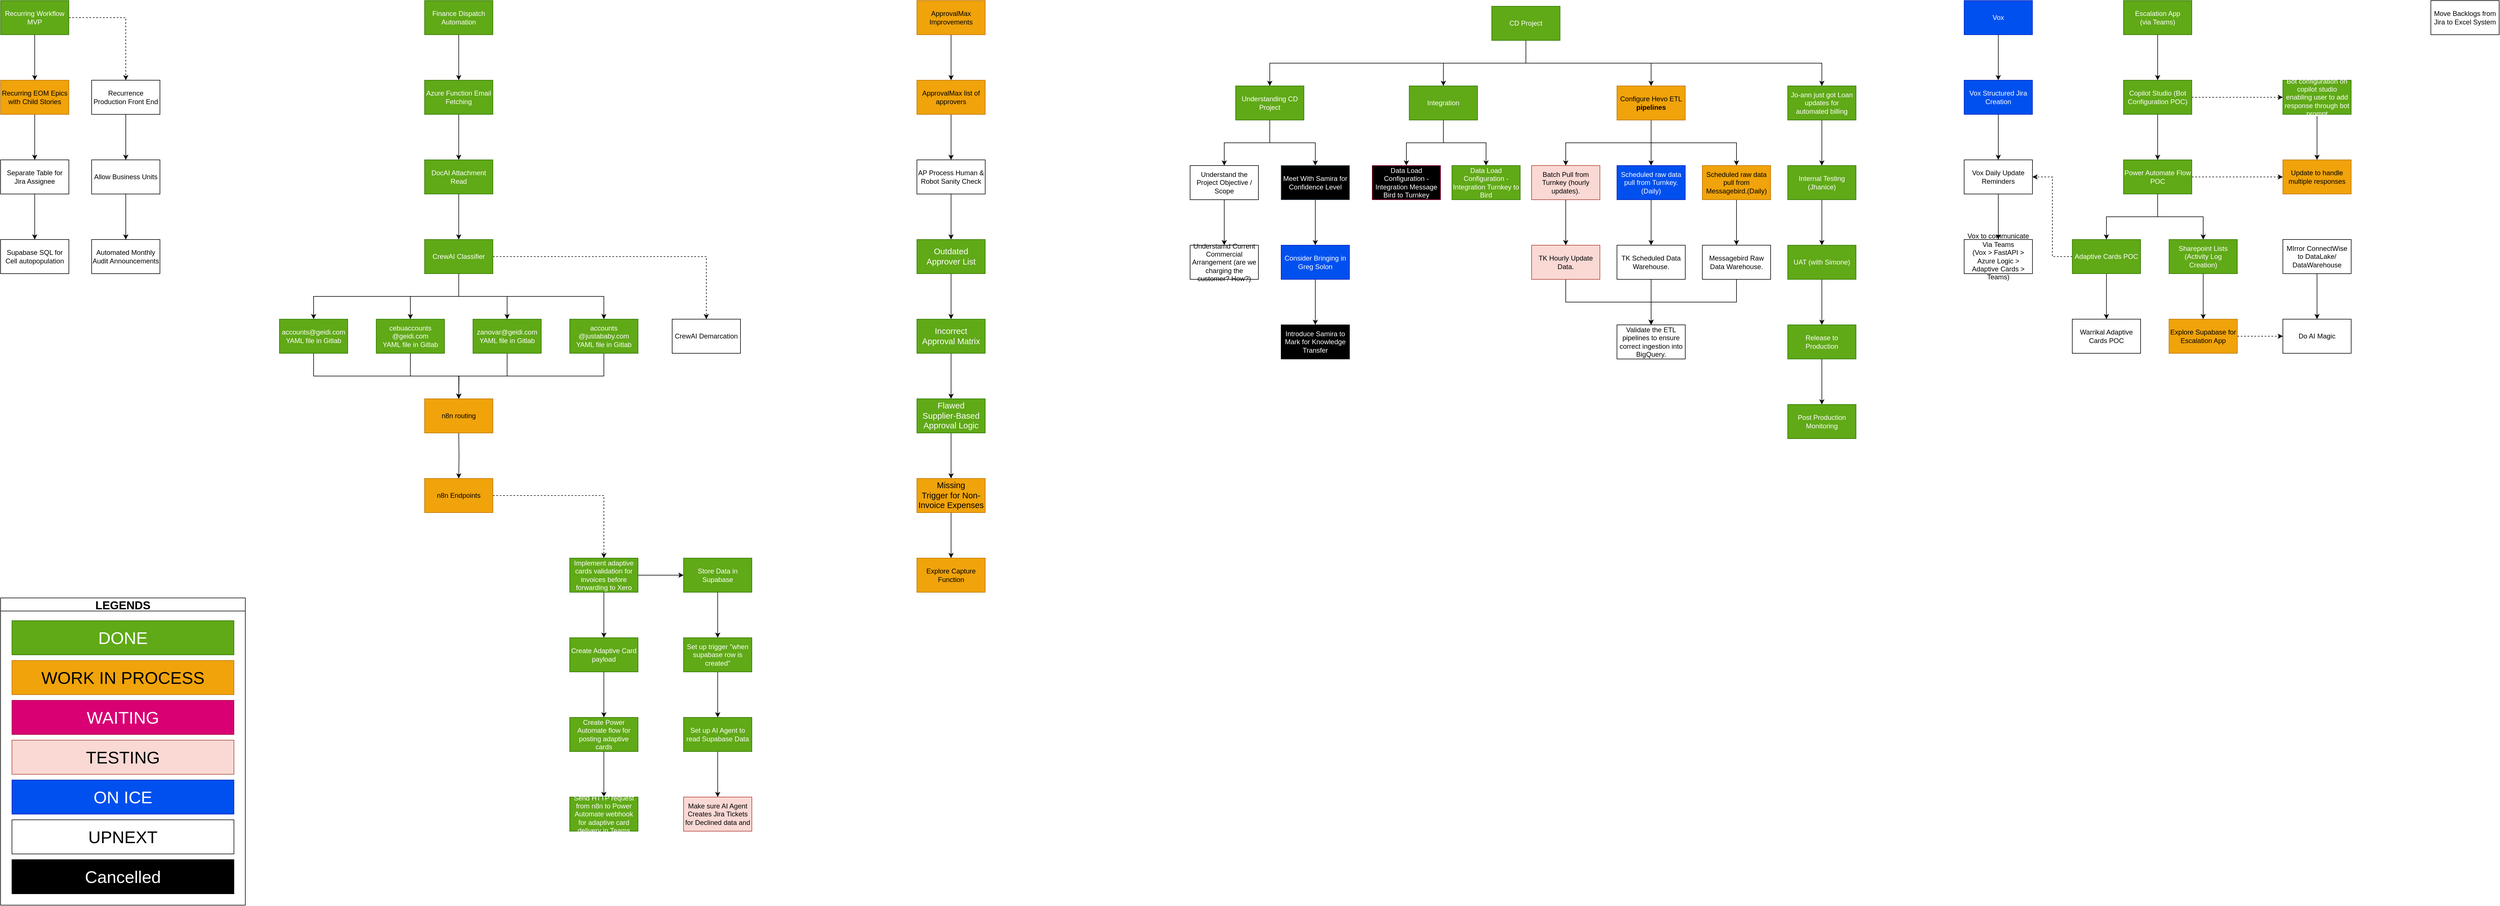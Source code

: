 <mxfile>
    <diagram name="Page-1" id="XuZoVNNHjQJzWPepiiGC">
        <mxGraphModel dx="1619" dy="1839" grid="1" gridSize="10" guides="1" tooltips="1" connect="1" arrows="1" fold="1" page="1" pageScale="1" pageWidth="850" pageHeight="1100" background="none" math="0" shadow="0">
            <root>
                <mxCell id="0"/>
                <mxCell id="1" parent="0"/>
                <mxCell id="2" value="" style="edgeStyle=orthogonalEdgeStyle;rounded=0;orthogonalLoop=1;jettySize=auto;html=1;" parent="1" source="3" target="11" edge="1">
                    <mxGeometry relative="1" as="geometry"/>
                </mxCell>
                <mxCell id="3" value="Recurrence Production Front End" style="whiteSpace=wrap;html=1;rounded=0;" parent="1" vertex="1">
                    <mxGeometry x="220" y="-890" width="120" height="60" as="geometry"/>
                </mxCell>
                <mxCell id="4" style="edgeStyle=orthogonalEdgeStyle;rounded=0;orthogonalLoop=1;jettySize=auto;html=1;exitX=0;exitY=0.5;exitDx=0;exitDy=0;entryX=1;entryY=0.5;entryDx=0;entryDy=0;dashed=1;" parent="1" source="6" target="29" edge="1">
                    <mxGeometry relative="1" as="geometry"/>
                </mxCell>
                <mxCell id="5" value="" style="edgeStyle=orthogonalEdgeStyle;rounded=0;orthogonalLoop=1;jettySize=auto;html=1;" parent="1" source="6" target="40" edge="1">
                    <mxGeometry relative="1" as="geometry"/>
                </mxCell>
                <mxCell id="6" value="Adaptive Cards POC" style="rounded=0;whiteSpace=wrap;html=1;fillColor=#60a917;fontColor=#ffffff;strokeColor=#2D7600;" parent="1" vertex="1">
                    <mxGeometry x="3700" y="-610" width="120" height="60" as="geometry"/>
                </mxCell>
                <mxCell id="7" value="" style="edgeStyle=orthogonalEdgeStyle;rounded=0;orthogonalLoop=1;jettySize=auto;html=1;" parent="1" source="8" target="19" edge="1">
                    <mxGeometry relative="1" as="geometry"/>
                </mxCell>
                <mxCell id="8" value="ApprovalMax Improvements" style="rounded=0;whiteSpace=wrap;html=1;fillColor=#f0a30a;fontColor=#000000;strokeColor=#BD7000;" parent="1" vertex="1">
                    <mxGeometry x="1670" y="-1030" width="120" height="60" as="geometry"/>
                </mxCell>
                <mxCell id="9" value="Automated Monthly Audit Announcements" style="rounded=0;whiteSpace=wrap;html=1;" parent="1" vertex="1">
                    <mxGeometry x="220" y="-610" width="120" height="60" as="geometry"/>
                </mxCell>
                <mxCell id="10" style="edgeStyle=orthogonalEdgeStyle;rounded=0;orthogonalLoop=1;jettySize=auto;html=1;exitX=0.5;exitY=1;exitDx=0;exitDy=0;entryX=0.5;entryY=0;entryDx=0;entryDy=0;" parent="1" source="11" target="9" edge="1">
                    <mxGeometry relative="1" as="geometry"/>
                </mxCell>
                <mxCell id="11" value="Allow Business Units" style="rounded=0;whiteSpace=wrap;html=1;" parent="1" vertex="1">
                    <mxGeometry x="220" y="-750" width="120" height="60" as="geometry"/>
                </mxCell>
                <mxCell id="12" value="accounts@geidi.com YAML file in Gitlab" style="rounded=0;whiteSpace=wrap;html=1;fillColor=#60a917;fontColor=#ffffff;strokeColor=#2D7600;" parent="1" vertex="1">
                    <mxGeometry x="550" y="-470" width="120" height="60" as="geometry"/>
                </mxCell>
                <mxCell id="13" style="edgeStyle=orthogonalEdgeStyle;rounded=0;orthogonalLoop=1;jettySize=auto;html=1;entryX=0.5;entryY=0;entryDx=0;entryDy=0;" parent="1" source="14" target="91" edge="1">
                    <mxGeometry relative="1" as="geometry"/>
                </mxCell>
                <mxCell id="14" value="zanovar@geidi.com YAML file in Gitlab" style="whiteSpace=wrap;html=1;rounded=0;fillColor=#60a917;fontColor=#ffffff;strokeColor=#2D7600;" parent="1" vertex="1">
                    <mxGeometry x="890" y="-470" width="120" height="60" as="geometry"/>
                </mxCell>
                <UserObject label="&lt;div&gt;&lt;font color=&quot;#ffffff&quot;&gt;cebuaccounts&lt;/font&gt;&lt;/div&gt;&lt;div&gt;&lt;font color=&quot;#ffffff&quot;&gt;@geidi.com&lt;/font&gt;&lt;/div&gt;&lt;div&gt;&lt;font color=&quot;#ffffff&quot;&gt;YAML file in Gitlab&lt;/font&gt;&lt;/div&gt;" id="15">
                    <mxCell style="whiteSpace=wrap;html=1;rounded=0;fillColor=#60a917;fontColor=#ffffff;strokeColor=#2D7600;" parent="1" vertex="1">
                        <mxGeometry x="720" y="-470" width="120" height="60" as="geometry"/>
                    </mxCell>
                </UserObject>
                <mxCell id="16" style="edgeStyle=orthogonalEdgeStyle;rounded=0;orthogonalLoop=1;jettySize=auto;html=1;exitX=0.5;exitY=1;exitDx=0;exitDy=0;entryX=0.5;entryY=0;entryDx=0;entryDy=0;" parent="1" source="17" target="91" edge="1">
                    <mxGeometry relative="1" as="geometry"/>
                </mxCell>
                <mxCell id="17" value="accounts&lt;div&gt;@justababy.com YAML file in Gitlab&lt;/div&gt;" style="whiteSpace=wrap;html=1;rounded=0;fillColor=#60a917;fontColor=#ffffff;strokeColor=#2D7600;" parent="1" vertex="1">
                    <mxGeometry x="1060" y="-470" width="120" height="60" as="geometry"/>
                </mxCell>
                <mxCell id="18" value="" style="edgeStyle=orthogonalEdgeStyle;rounded=0;orthogonalLoop=1;jettySize=auto;html=1;" parent="1" source="19" target="21" edge="1">
                    <mxGeometry relative="1" as="geometry"/>
                </mxCell>
                <mxCell id="19" value="ApprovalMax list of approvers" style="whiteSpace=wrap;html=1;rounded=0;fillColor=#f0a30a;fontColor=#000000;strokeColor=#BD7000;" parent="1" vertex="1">
                    <mxGeometry x="1670" y="-890" width="120" height="60" as="geometry"/>
                </mxCell>
                <mxCell id="20" value="" style="edgeStyle=orthogonalEdgeStyle;rounded=0;orthogonalLoop=1;jettySize=auto;html=1;" parent="1" source="21" target="64" edge="1">
                    <mxGeometry relative="1" as="geometry"/>
                </mxCell>
                <mxCell id="21" value="AP Process Human &amp;amp; Robot Sanity Check" style="whiteSpace=wrap;html=1;rounded=0;" parent="1" vertex="1">
                    <mxGeometry x="1670" y="-750" width="120" height="60" as="geometry"/>
                </mxCell>
                <mxCell id="22" value="" style="edgeStyle=orthogonalEdgeStyle;rounded=0;orthogonalLoop=1;jettySize=auto;html=1;" parent="1" source="23" target="129" edge="1">
                    <mxGeometry relative="1" as="geometry"/>
                </mxCell>
                <mxCell id="23" value="Escalation App&lt;br&gt;(via Teams)" style="rounded=0;whiteSpace=wrap;html=1;fillColor=#60a917;fontColor=#ffffff;strokeColor=#2D7600;" parent="1" vertex="1">
                    <mxGeometry x="3790" y="-1030" width="120" height="60" as="geometry"/>
                </mxCell>
                <mxCell id="24" value="" style="edgeStyle=orthogonalEdgeStyle;rounded=0;orthogonalLoop=1;jettySize=auto;html=1;" parent="1" source="25" target="27" edge="1">
                    <mxGeometry relative="1" as="geometry"/>
                </mxCell>
                <mxCell id="25" value="Vox" style="rounded=0;whiteSpace=wrap;html=1;fillColor=#0050ef;fontColor=#ffffff;strokeColor=#001DBC;" parent="1" vertex="1">
                    <mxGeometry x="3510" y="-1030" width="120" height="60" as="geometry"/>
                </mxCell>
                <mxCell id="26" value="" style="edgeStyle=orthogonalEdgeStyle;rounded=0;orthogonalLoop=1;jettySize=auto;html=1;" parent="1" source="27" target="29" edge="1">
                    <mxGeometry relative="1" as="geometry"/>
                </mxCell>
                <mxCell id="27" value="Vox Structured Jira Creation" style="whiteSpace=wrap;html=1;rounded=0;fillColor=#0050ef;fontColor=#ffffff;strokeColor=#001DBC;" parent="1" vertex="1">
                    <mxGeometry x="3510" y="-890" width="120" height="60" as="geometry"/>
                </mxCell>
                <mxCell id="28" value="" style="edgeStyle=orthogonalEdgeStyle;rounded=0;orthogonalLoop=1;jettySize=auto;html=1;" parent="1" source="29" target="39" edge="1">
                    <mxGeometry relative="1" as="geometry"/>
                </mxCell>
                <mxCell id="29" value="Vox Daily Update Reminders" style="whiteSpace=wrap;html=1;rounded=0;" parent="1" vertex="1">
                    <mxGeometry x="3510" y="-750" width="120" height="60" as="geometry"/>
                </mxCell>
                <mxCell id="30" style="edgeStyle=orthogonalEdgeStyle;rounded=0;orthogonalLoop=1;jettySize=auto;html=1;exitX=0.5;exitY=1;exitDx=0;exitDy=0;" parent="1" source="32" target="36" edge="1">
                    <mxGeometry relative="1" as="geometry"/>
                </mxCell>
                <mxCell id="31" style="edgeStyle=orthogonalEdgeStyle;rounded=0;orthogonalLoop=1;jettySize=auto;html=1;exitX=0.5;exitY=1;exitDx=0;exitDy=0;entryX=0.5;entryY=0;entryDx=0;entryDy=0;" parent="1" source="32" target="62" edge="1">
                    <mxGeometry relative="1" as="geometry"/>
                </mxCell>
                <mxCell id="32" value="Understanding CD Project" style="rounded=0;whiteSpace=wrap;html=1;fillColor=#60a917;fontColor=#ffffff;strokeColor=#2D7600;" parent="1" vertex="1">
                    <mxGeometry x="2230" y="-880" width="120" height="60" as="geometry"/>
                </mxCell>
                <mxCell id="33" value="Introduce Samira to Mark for Knowledge Transfer" style="whiteSpace=wrap;html=1;rounded=0;fillColor=#000000;gradientColor=none;strokeColor=default;fontColor=light-dark(#ffffff, #ededed);" parent="1" vertex="1">
                    <mxGeometry x="2310" y="-460" width="120" height="60" as="geometry"/>
                </mxCell>
                <mxCell id="34" value="Understamd Current Commercial Arrangement (are we charging the customer? How?)" style="whiteSpace=wrap;html=1;rounded=0;" parent="1" vertex="1">
                    <mxGeometry x="2150" y="-600" width="120" height="60" as="geometry"/>
                </mxCell>
                <mxCell id="35" value="" style="edgeStyle=orthogonalEdgeStyle;rounded=0;orthogonalLoop=1;jettySize=auto;html=1;" parent="1" source="36" target="38" edge="1">
                    <mxGeometry relative="1" as="geometry"/>
                </mxCell>
                <mxCell id="36" value="Meet With Samira for Confidence Level" style="whiteSpace=wrap;html=1;rounded=0;fillColor=light-dark(#000000, #7d8c9b);fontColor=#ffffff;strokeColor=#314354;" parent="1" vertex="1">
                    <mxGeometry x="2310" y="-740" width="120" height="60" as="geometry"/>
                </mxCell>
                <mxCell id="37" style="edgeStyle=orthogonalEdgeStyle;rounded=0;orthogonalLoop=1;jettySize=auto;html=1;exitX=0.5;exitY=1;exitDx=0;exitDy=0;entryX=0.5;entryY=0;entryDx=0;entryDy=0;" parent="1" source="38" target="33" edge="1">
                    <mxGeometry relative="1" as="geometry">
                        <mxPoint x="2370" y="-510" as="targetPoint"/>
                    </mxGeometry>
                </mxCell>
                <mxCell id="38" value="Consider Bringing in Greg Solon" style="whiteSpace=wrap;html=1;rounded=0;fillColor=#0050ef;strokeColor=#001DBC;fontColor=#ffffff;" parent="1" vertex="1">
                    <mxGeometry x="2310" y="-600" width="120" height="60" as="geometry"/>
                </mxCell>
                <mxCell id="39" value="Vox to communicate Via Teams&lt;br&gt;(Vox &amp;gt; FastAPI &amp;gt; Azure Logic &amp;gt; Adaptive Cards &amp;gt; Teams)" style="whiteSpace=wrap;html=1;rounded=0;" parent="1" vertex="1">
                    <mxGeometry x="3510" y="-610" width="120" height="60" as="geometry"/>
                </mxCell>
                <mxCell id="40" value="Warrikal Adaptive Cards POC" style="whiteSpace=wrap;html=1;rounded=0;" parent="1" vertex="1">
                    <mxGeometry x="3700" y="-470" width="120" height="60" as="geometry"/>
                </mxCell>
                <mxCell id="41" value="Move Backlogs from Jira to Excel System" style="rounded=0;whiteSpace=wrap;html=1;" parent="1" vertex="1">
                    <mxGeometry x="4330" y="-1030" width="120" height="60" as="geometry"/>
                </mxCell>
                <mxCell id="42" style="edgeStyle=orthogonalEdgeStyle;rounded=0;orthogonalLoop=1;jettySize=auto;html=1;exitX=1;exitY=0.5;exitDx=0;exitDy=0;entryX=0;entryY=0.5;entryDx=0;entryDy=0;dashed=1;" parent="1" source="43" target="46" edge="1">
                    <mxGeometry relative="1" as="geometry"/>
                </mxCell>
                <mxCell id="43" value="Explore Supabase for Escalation App" style="rounded=0;whiteSpace=wrap;html=1;fillColor=#f0a30a;fontColor=#000000;strokeColor=#BD7000;" parent="1" vertex="1">
                    <mxGeometry x="3870" y="-470" width="120" height="60" as="geometry"/>
                </mxCell>
                <mxCell id="44" value="" style="edgeStyle=orthogonalEdgeStyle;rounded=0;orthogonalLoop=1;jettySize=auto;html=1;" parent="1" source="45" target="46" edge="1">
                    <mxGeometry relative="1" as="geometry"/>
                </mxCell>
                <mxCell id="45" value="MIrror ConnectWise to DataLake/ DataWarehouse" style="rounded=0;whiteSpace=wrap;html=1;" parent="1" vertex="1">
                    <mxGeometry x="4070" y="-610" width="120" height="60" as="geometry"/>
                </mxCell>
                <mxCell id="46" value="Do AI Magic" style="whiteSpace=wrap;html=1;rounded=0;" parent="1" vertex="1">
                    <mxGeometry x="4070" y="-470" width="120" height="60" as="geometry"/>
                </mxCell>
                <mxCell id="47" value="" style="edgeStyle=orthogonalEdgeStyle;rounded=0;orthogonalLoop=1;jettySize=auto;html=1;" parent="1" source="48" target="50" edge="1">
                    <mxGeometry relative="1" as="geometry"/>
                </mxCell>
                <mxCell id="48" value="Jo-ann just got Loan updates for automated billing" style="rounded=0;whiteSpace=wrap;html=1;fillColor=#60a917;fontColor=#ffffff;strokeColor=#2D7600;" parent="1" vertex="1">
                    <mxGeometry x="3200" y="-880" width="120" height="60" as="geometry"/>
                </mxCell>
                <mxCell id="49" value="" style="edgeStyle=orthogonalEdgeStyle;rounded=0;orthogonalLoop=1;jettySize=auto;html=1;" parent="1" source="50" target="52" edge="1">
                    <mxGeometry relative="1" as="geometry"/>
                </mxCell>
                <mxCell id="50" value="&lt;span data-teams=&quot;true&quot;&gt;Internal Testing (Jhanice)&lt;/span&gt;" style="whiteSpace=wrap;html=1;rounded=0;fillColor=#60a917;fontColor=#ffffff;strokeColor=#2D7600;" parent="1" vertex="1">
                    <mxGeometry x="3200" y="-740" width="120" height="60" as="geometry"/>
                </mxCell>
                <mxCell id="51" value="" style="edgeStyle=orthogonalEdgeStyle;rounded=0;orthogonalLoop=1;jettySize=auto;html=1;" parent="1" source="52" target="54" edge="1">
                    <mxGeometry relative="1" as="geometry"/>
                </mxCell>
                <mxCell id="52" value="UAT (with Simone)" style="whiteSpace=wrap;html=1;rounded=0;fillColor=#60a917;fontColor=#ffffff;strokeColor=#2D7600;" parent="1" vertex="1">
                    <mxGeometry x="3200" y="-600" width="120" height="60" as="geometry"/>
                </mxCell>
                <mxCell id="53" value="" style="edgeStyle=orthogonalEdgeStyle;rounded=0;orthogonalLoop=1;jettySize=auto;html=1;" parent="1" source="54" target="55" edge="1">
                    <mxGeometry relative="1" as="geometry"/>
                </mxCell>
                <mxCell id="54" value="Release to Production" style="whiteSpace=wrap;html=1;rounded=0;fillColor=#60a917;fontColor=#ffffff;strokeColor=#2D7600;" parent="1" vertex="1">
                    <mxGeometry x="3200" y="-460" width="120" height="60" as="geometry"/>
                </mxCell>
                <mxCell id="55" value="Post Production Monitoring" style="whiteSpace=wrap;html=1;rounded=0;fillColor=#60a917;fontColor=#ffffff;strokeColor=#2D7600;" parent="1" vertex="1">
                    <mxGeometry x="3200" y="-320" width="120" height="60" as="geometry"/>
                </mxCell>
                <mxCell id="56" style="edgeStyle=orthogonalEdgeStyle;rounded=0;orthogonalLoop=1;jettySize=auto;html=1;exitX=0.5;exitY=1;exitDx=0;exitDy=0;entryX=0.5;entryY=0;entryDx=0;entryDy=0;" parent="1" source="60" target="32" edge="1">
                    <mxGeometry relative="1" as="geometry"/>
                </mxCell>
                <mxCell id="57" style="edgeStyle=orthogonalEdgeStyle;rounded=0;orthogonalLoop=1;jettySize=auto;html=1;exitX=0.5;exitY=1;exitDx=0;exitDy=0;" parent="1" source="60" target="48" edge="1">
                    <mxGeometry relative="1" as="geometry"/>
                </mxCell>
                <mxCell id="58" style="edgeStyle=orthogonalEdgeStyle;rounded=0;orthogonalLoop=1;jettySize=auto;html=1;exitX=0.5;exitY=1;exitDx=0;exitDy=0;entryX=0.5;entryY=0;entryDx=0;entryDy=0;" parent="1" source="60" target="99" edge="1">
                    <mxGeometry relative="1" as="geometry"/>
                </mxCell>
                <mxCell id="59" style="edgeStyle=orthogonalEdgeStyle;rounded=0;orthogonalLoop=1;jettySize=auto;html=1;exitX=0.5;exitY=1;exitDx=0;exitDy=0;entryX=0.5;entryY=0;entryDx=0;entryDy=0;" parent="1" source="60" target="113" edge="1">
                    <mxGeometry relative="1" as="geometry"/>
                </mxCell>
                <mxCell id="60" value="CD Project" style="rounded=0;whiteSpace=wrap;html=1;fillColor=#60a917;fontColor=#ffffff;strokeColor=#2D7600;" parent="1" vertex="1">
                    <mxGeometry x="2680" y="-1020" width="120" height="60" as="geometry"/>
                </mxCell>
                <mxCell id="61" style="edgeStyle=orthogonalEdgeStyle;rounded=0;orthogonalLoop=1;jettySize=auto;html=1;exitX=0.5;exitY=1;exitDx=0;exitDy=0;entryX=0.5;entryY=0;entryDx=0;entryDy=0;" parent="1" source="62" target="34" edge="1">
                    <mxGeometry relative="1" as="geometry"/>
                </mxCell>
                <mxCell id="62" value="Understand the Project Objective / Scope" style="rounded=0;whiteSpace=wrap;html=1;" parent="1" vertex="1">
                    <mxGeometry x="2150" y="-740" width="120" height="60" as="geometry"/>
                </mxCell>
                <mxCell id="63" value="" style="edgeStyle=orthogonalEdgeStyle;rounded=0;orthogonalLoop=1;jettySize=auto;html=1;" parent="1" source="64" target="74" edge="1">
                    <mxGeometry relative="1" as="geometry"/>
                </mxCell>
                <mxCell id="64" value="&lt;span style=&quot;font-size: 11pt; font-family: Calibri, sans-serif;&quot; lang=&quot;EN-AU&quot;&gt;Outdated&lt;br/&gt;Approver List&lt;/span&gt;" style="whiteSpace=wrap;html=1;rounded=0;fillColor=#60a917;fontColor=#ffffff;strokeColor=#2D7600;" parent="1" vertex="1">
                    <mxGeometry x="1670" y="-610" width="120" height="60" as="geometry"/>
                </mxCell>
                <mxCell id="65" value="" style="edgeStyle=orthogonalEdgeStyle;rounded=0;orthogonalLoop=1;jettySize=auto;html=1;" parent="1" source="67" target="69" edge="1">
                    <mxGeometry relative="1" as="geometry"/>
                </mxCell>
                <mxCell id="66" style="edgeStyle=orthogonalEdgeStyle;rounded=0;orthogonalLoop=1;jettySize=auto;html=1;exitX=1;exitY=0.5;exitDx=0;exitDy=0;entryX=0.5;entryY=0;entryDx=0;entryDy=0;dashed=1;" parent="1" source="67" target="3" edge="1">
                    <mxGeometry relative="1" as="geometry"/>
                </mxCell>
                <mxCell id="67" value="Recurring Workflow MVP" style="rounded=0;whiteSpace=wrap;html=1;fillColor=#60a917;fontColor=#ffffff;strokeColor=#2D7600;" parent="1" vertex="1">
                    <mxGeometry x="60" y="-1030" width="120" height="60" as="geometry"/>
                </mxCell>
                <mxCell id="68" value="" style="edgeStyle=orthogonalEdgeStyle;rounded=0;orthogonalLoop=1;jettySize=auto;html=1;" parent="1" source="69" target="71" edge="1">
                    <mxGeometry relative="1" as="geometry"/>
                </mxCell>
                <mxCell id="69" value="Recurring EOM Epics with Child Stories" style="whiteSpace=wrap;html=1;rounded=0;fillColor=#f0a30a;fontColor=#000000;strokeColor=#BD7000;" parent="1" vertex="1">
                    <mxGeometry x="60" y="-890" width="120" height="60" as="geometry"/>
                </mxCell>
                <mxCell id="70" value="" style="edgeStyle=orthogonalEdgeStyle;rounded=0;orthogonalLoop=1;jettySize=auto;html=1;" parent="1" source="71" target="72" edge="1">
                    <mxGeometry relative="1" as="geometry"/>
                </mxCell>
                <mxCell id="71" value="Separate Table for Jira Assignee" style="whiteSpace=wrap;html=1;rounded=0;" parent="1" vertex="1">
                    <mxGeometry x="60" y="-750" width="120" height="60" as="geometry"/>
                </mxCell>
                <mxCell id="72" value="&lt;span style=&quot;float: none; display: inline !important;&quot;&gt;&lt;font style=&quot;color: rgb(0, 0, 0);&quot;&gt;Supabase SQL for Cell autopopulation&lt;/font&gt;&lt;/span&gt;" style="whiteSpace=wrap;html=1;rounded=0;" parent="1" vertex="1">
                    <mxGeometry x="60" y="-610" width="120" height="60" as="geometry"/>
                </mxCell>
                <mxCell id="73" value="" style="edgeStyle=orthogonalEdgeStyle;rounded=0;orthogonalLoop=1;jettySize=auto;html=1;" parent="1" source="74" target="76" edge="1">
                    <mxGeometry relative="1" as="geometry"/>
                </mxCell>
                <mxCell id="74" value="&lt;span style=&quot;font-family: Calibri, sans-serif; font-size: 14.667px;&quot;&gt;Incorrect&lt;/span&gt;&lt;br style=&quot;font-family: Calibri, sans-serif; font-size: 14.667px;&quot;&gt;&lt;span style=&quot;font-family: Calibri, sans-serif; font-size: 14.667px;&quot;&gt;Approval Matrix&lt;/span&gt;" style="whiteSpace=wrap;html=1;rounded=0;fillColor=#60a917;fontColor=#ffffff;strokeColor=#2D7600;" parent="1" vertex="1">
                    <mxGeometry x="1670" y="-470" width="120" height="60" as="geometry"/>
                </mxCell>
                <mxCell id="75" value="" style="edgeStyle=orthogonalEdgeStyle;rounded=0;orthogonalLoop=1;jettySize=auto;html=1;" parent="1" source="76" target="77" edge="1">
                    <mxGeometry relative="1" as="geometry"/>
                </mxCell>
                <mxCell id="76" value="&lt;span style=&quot;font-family: Calibri, sans-serif; font-size: 14.667px;&quot;&gt;Flawed&lt;/span&gt;&lt;br style=&quot;font-family: Calibri, sans-serif; font-size: 14.667px;&quot;&gt;&lt;span style=&quot;font-family: Calibri, sans-serif; font-size: 14.667px;&quot;&gt;Supplier-Based Approval Logic&lt;/span&gt;" style="whiteSpace=wrap;html=1;rounded=0;fillColor=#60a917;fontColor=#ffffff;strokeColor=#2D7600;" parent="1" vertex="1">
                    <mxGeometry x="1670" y="-330" width="120" height="60" as="geometry"/>
                </mxCell>
                <mxCell id="309" value="" style="edgeStyle=none;html=1;" parent="1" source="77" target="308" edge="1">
                    <mxGeometry relative="1" as="geometry"/>
                </mxCell>
                <mxCell id="77" value="&lt;span style=&quot;font-family: Calibri, sans-serif; font-size: 14.667px;&quot;&gt;Missing&lt;/span&gt;&lt;br style=&quot;font-family: Calibri, sans-serif; font-size: 14.667px;&quot;&gt;&lt;span style=&quot;font-family: Calibri, sans-serif; font-size: 14.667px;&quot;&gt;Trigger for Non-Invoice Expenses&lt;/span&gt;" style="whiteSpace=wrap;html=1;rounded=0;fillColor=#f0a30a;fontColor=#000000;strokeColor=#BD7000;" parent="1" vertex="1">
                    <mxGeometry x="1670" y="-190" width="120" height="60" as="geometry"/>
                </mxCell>
                <mxCell id="78" value="" style="edgeStyle=orthogonalEdgeStyle;rounded=0;orthogonalLoop=1;jettySize=auto;html=1;" parent="1" source="79" target="81" edge="1">
                    <mxGeometry relative="1" as="geometry"/>
                </mxCell>
                <mxCell id="79" value="Finance Dispatch Automation" style="rounded=0;whiteSpace=wrap;html=1;fillColor=#60a917;fontColor=#ffffff;strokeColor=#2D7600;" parent="1" vertex="1">
                    <mxGeometry x="805" y="-1030" width="120" height="60" as="geometry"/>
                </mxCell>
                <mxCell id="80" value="" style="edgeStyle=orthogonalEdgeStyle;rounded=0;orthogonalLoop=1;jettySize=auto;html=1;" parent="1" source="81" target="83" edge="1">
                    <mxGeometry relative="1" as="geometry"/>
                </mxCell>
                <mxCell id="81" value="Azure Function Email Fetching" style="rounded=0;whiteSpace=wrap;html=1;fillColor=#60a917;fontColor=#ffffff;strokeColor=#2D7600;" parent="1" vertex="1">
                    <mxGeometry x="805" y="-890" width="120" height="60" as="geometry"/>
                </mxCell>
                <mxCell id="82" value="" style="edgeStyle=orthogonalEdgeStyle;rounded=0;orthogonalLoop=1;jettySize=auto;html=1;" parent="1" source="83" target="89" edge="1">
                    <mxGeometry relative="1" as="geometry"/>
                </mxCell>
                <mxCell id="83" value="DocAI Attachment Read" style="whiteSpace=wrap;html=1;rounded=0;fillColor=#60a917;fontColor=#ffffff;strokeColor=#2D7600;" parent="1" vertex="1">
                    <mxGeometry x="805" y="-750" width="120" height="60" as="geometry"/>
                </mxCell>
                <mxCell id="84" style="edgeStyle=orthogonalEdgeStyle;rounded=0;orthogonalLoop=1;jettySize=auto;html=1;exitX=0.5;exitY=1;exitDx=0;exitDy=0;entryX=0.5;entryY=0;entryDx=0;entryDy=0;" parent="1" source="89" target="12" edge="1">
                    <mxGeometry relative="1" as="geometry"/>
                </mxCell>
                <mxCell id="85" style="edgeStyle=orthogonalEdgeStyle;rounded=0;orthogonalLoop=1;jettySize=auto;html=1;exitX=0.5;exitY=1;exitDx=0;exitDy=0;" parent="1" source="89" target="15" edge="1">
                    <mxGeometry relative="1" as="geometry"/>
                </mxCell>
                <mxCell id="86" style="edgeStyle=orthogonalEdgeStyle;rounded=0;orthogonalLoop=1;jettySize=auto;html=1;exitX=0.5;exitY=1;exitDx=0;exitDy=0;" parent="1" source="89" target="14" edge="1">
                    <mxGeometry relative="1" as="geometry"/>
                </mxCell>
                <mxCell id="87" style="edgeStyle=orthogonalEdgeStyle;rounded=0;orthogonalLoop=1;jettySize=auto;html=1;exitX=0.5;exitY=1;exitDx=0;exitDy=0;" parent="1" source="89" target="17" edge="1">
                    <mxGeometry relative="1" as="geometry"/>
                </mxCell>
                <mxCell id="88" value="" style="edgeStyle=orthogonalEdgeStyle;rounded=0;orthogonalLoop=1;jettySize=auto;html=1;dashed=1;" parent="1" source="89" target="96" edge="1">
                    <mxGeometry relative="1" as="geometry"/>
                </mxCell>
                <mxCell id="89" value="CrewAI Classifier" style="whiteSpace=wrap;html=1;rounded=0;fillColor=#60a917;fontColor=#ffffff;strokeColor=#2D7600;" parent="1" vertex="1">
                    <mxGeometry x="805" y="-610" width="120" height="60" as="geometry"/>
                </mxCell>
                <mxCell id="90" value="" style="edgeStyle=orthogonalEdgeStyle;rounded=0;orthogonalLoop=1;jettySize=auto;html=1;" parent="1" target="95" edge="1">
                    <mxGeometry relative="1" as="geometry">
                        <mxPoint x="865" y="-270" as="sourcePoint"/>
                    </mxGeometry>
                </mxCell>
                <mxCell id="91" value="n8n routing" style="whiteSpace=wrap;html=1;rounded=0;fillColor=#f0a30a;fontColor=#000000;strokeColor=#BD7000;" parent="1" vertex="1">
                    <mxGeometry x="805" y="-330" width="120" height="60" as="geometry"/>
                </mxCell>
                <mxCell id="92" style="edgeStyle=orthogonalEdgeStyle;rounded=0;orthogonalLoop=1;jettySize=auto;html=1;exitX=0.5;exitY=1;exitDx=0;exitDy=0;" parent="1" source="12" edge="1">
                    <mxGeometry relative="1" as="geometry">
                        <mxPoint x="865" y="-330" as="targetPoint"/>
                    </mxGeometry>
                </mxCell>
                <mxCell id="93" style="edgeStyle=orthogonalEdgeStyle;rounded=0;orthogonalLoop=1;jettySize=auto;html=1;exitX=0.5;exitY=1;exitDx=0;exitDy=0;entryX=0.5;entryY=0;entryDx=0;entryDy=0;" parent="1" source="15" target="91" edge="1">
                    <mxGeometry relative="1" as="geometry"/>
                </mxCell>
                <mxCell id="94" style="edgeStyle=orthogonalEdgeStyle;rounded=0;orthogonalLoop=1;jettySize=auto;html=1;exitX=1;exitY=0.5;exitDx=0;exitDy=0;dashed=1;entryX=0.5;entryY=0;entryDx=0;entryDy=0;" parent="1" source="95" target="107" edge="1">
                    <mxGeometry relative="1" as="geometry">
                        <mxPoint x="1200" y="-90" as="targetPoint"/>
                    </mxGeometry>
                </mxCell>
                <mxCell id="95" value="n8n Endpoints" style="whiteSpace=wrap;html=1;rounded=0;fillColor=#f0a30a;fontColor=#000000;strokeColor=#BD7000;" parent="1" vertex="1">
                    <mxGeometry x="805" y="-190" width="120" height="60" as="geometry"/>
                </mxCell>
                <mxCell id="96" value="CrewAI Demarcation" style="whiteSpace=wrap;html=1;rounded=0;" parent="1" vertex="1">
                    <mxGeometry x="1240" y="-470" width="120" height="60" as="geometry"/>
                </mxCell>
                <mxCell id="97" value="" style="edgeStyle=orthogonalEdgeStyle;rounded=0;orthogonalLoop=1;jettySize=auto;html=1;" parent="1" source="99" target="108" edge="1">
                    <mxGeometry relative="1" as="geometry"/>
                </mxCell>
                <mxCell id="98" style="edgeStyle=orthogonalEdgeStyle;rounded=0;orthogonalLoop=1;jettySize=auto;html=1;exitX=0.5;exitY=1;exitDx=0;exitDy=0;entryX=0.5;entryY=0;entryDx=0;entryDy=0;" parent="1" source="99" target="109" edge="1">
                    <mxGeometry relative="1" as="geometry"/>
                </mxCell>
                <mxCell id="99" value="Integration" style="rounded=0;whiteSpace=wrap;html=1;fillColor=#60a917;fontColor=#ffffff;strokeColor=#2D7600;" parent="1" vertex="1">
                    <mxGeometry x="2535" y="-880" width="120" height="60" as="geometry"/>
                </mxCell>
                <mxCell id="100" value="" style="edgeStyle=orthogonalEdgeStyle;rounded=0;orthogonalLoop=1;jettySize=auto;html=1;" parent="1" source="101" target="103" edge="1">
                    <mxGeometry relative="1" as="geometry"/>
                </mxCell>
                <mxCell id="101" value="Create Adaptive Card payload" style="rounded=0;whiteSpace=wrap;html=1;fillColor=#60a917;fontColor=#ffffff;strokeColor=#2D7600;" parent="1" vertex="1">
                    <mxGeometry x="1060" y="90" width="120" height="60" as="geometry"/>
                </mxCell>
                <mxCell id="102" value="" style="edgeStyle=orthogonalEdgeStyle;rounded=0;orthogonalLoop=1;jettySize=auto;html=1;" parent="1" source="103" target="104" edge="1">
                    <mxGeometry relative="1" as="geometry"/>
                </mxCell>
                <mxCell id="103" value="Create Power Automate flow for posting adaptive cards" style="whiteSpace=wrap;html=1;rounded=0;fillColor=#60a917;fontColor=#ffffff;strokeColor=#2D7600;" parent="1" vertex="1">
                    <mxGeometry x="1060" y="230" width="120" height="60" as="geometry"/>
                </mxCell>
                <mxCell id="104" value="Send HTTP request from n8n to Power Automate webhook for adaptive card delivery in Teams" style="whiteSpace=wrap;html=1;rounded=0;fillColor=#60a917;fontColor=#ffffff;strokeColor=#2D7600;" parent="1" vertex="1">
                    <mxGeometry x="1060" y="370" width="120" height="60" as="geometry"/>
                </mxCell>
                <mxCell id="105" value="" style="edgeStyle=orthogonalEdgeStyle;rounded=0;orthogonalLoop=1;jettySize=auto;html=1;" parent="1" source="107" target="101" edge="1">
                    <mxGeometry relative="1" as="geometry"/>
                </mxCell>
                <mxCell id="106" value="" style="edgeStyle=orthogonalEdgeStyle;rounded=0;orthogonalLoop=1;jettySize=auto;html=1;" parent="1" source="107" target="146" edge="1">
                    <mxGeometry relative="1" as="geometry"/>
                </mxCell>
                <mxCell id="107" value="Implement adaptive cards validation for invoices before forwarding to Xero" style="whiteSpace=wrap;html=1;rounded=0;fillColor=#60a917;fontColor=#ffffff;strokeColor=#2D7600;" parent="1" vertex="1">
                    <mxGeometry x="1060" y="-50" width="120" height="60" as="geometry"/>
                </mxCell>
                <mxCell id="108" value="&lt;div&gt;&lt;font style=&quot;color: rgb(255, 255, 255);&quot;&gt;Data Load Configuration - Integration Message Bird to Turnkey&lt;/font&gt;&lt;/div&gt;" style="whiteSpace=wrap;html=1;rounded=0;fillColor=#000000;strokeColor=#A50040;fontColor=#ffffff;" parent="1" vertex="1">
                    <mxGeometry x="2470" y="-740" width="120" height="60" as="geometry"/>
                </mxCell>
                <mxCell id="109" value="&lt;span data-teams=&quot;true&quot;&gt;Data Load Configuration - Integration Turnkey to Bird&lt;/span&gt;" style="rounded=0;whiteSpace=wrap;html=1;fillColor=#60a917;fontColor=#ffffff;strokeColor=#2D7600;" parent="1" vertex="1">
                    <mxGeometry x="2610" y="-740" width="120" height="60" as="geometry"/>
                </mxCell>
                <mxCell id="110" style="edgeStyle=orthogonalEdgeStyle;rounded=0;orthogonalLoop=1;jettySize=auto;html=1;exitX=0.5;exitY=1;exitDx=0;exitDy=0;entryX=0.5;entryY=0;entryDx=0;entryDy=0;" parent="1" source="113" target="115" edge="1">
                    <mxGeometry relative="1" as="geometry"/>
                </mxCell>
                <mxCell id="111" style="edgeStyle=orthogonalEdgeStyle;rounded=0;orthogonalLoop=1;jettySize=auto;html=1;exitX=0.5;exitY=1;exitDx=0;exitDy=0;entryX=0.5;entryY=0;entryDx=0;entryDy=0;" parent="1" source="113" target="117" edge="1">
                    <mxGeometry relative="1" as="geometry"/>
                </mxCell>
                <mxCell id="112" style="edgeStyle=orthogonalEdgeStyle;rounded=0;orthogonalLoop=1;jettySize=auto;html=1;exitX=0.5;exitY=1;exitDx=0;exitDy=0;entryX=0.5;entryY=0;entryDx=0;entryDy=0;" parent="1" source="113" target="119" edge="1">
                    <mxGeometry relative="1" as="geometry"/>
                </mxCell>
                <mxCell id="113" value="&lt;span data-teams=&quot;true&quot;&gt;&lt;span style=&quot;font-size: inherit;&quot;&gt;Configure Hevo ETL&lt;/span&gt;&lt;strong&gt; pipelines&lt;/strong&gt;&lt;/span&gt;" style="rounded=0;whiteSpace=wrap;html=1;fillColor=#f0a30a;fontColor=#000000;strokeColor=#BD7000;" parent="1" vertex="1">
                    <mxGeometry x="2900" y="-880" width="120" height="60" as="geometry"/>
                </mxCell>
                <mxCell id="114" value="" style="edgeStyle=orthogonalEdgeStyle;rounded=0;orthogonalLoop=1;jettySize=auto;html=1;" parent="1" source="115" target="121" edge="1">
                    <mxGeometry relative="1" as="geometry"/>
                </mxCell>
                <mxCell id="115" value="&lt;span data-teams=&quot;true&quot;&gt;&lt;table&gt;&lt;tbody&gt;&lt;tr&gt;&lt;td&gt;Batch Pull from Turnkey (hourly updates).&lt;/td&gt;&lt;/tr&gt;&lt;/tbody&gt;&lt;/table&gt;&lt;/span&gt;" style="rounded=0;whiteSpace=wrap;html=1;fillColor=#fad9d5;strokeColor=#ae4132;" parent="1" vertex="1">
                    <mxGeometry x="2750" y="-740" width="120" height="60" as="geometry"/>
                </mxCell>
                <mxCell id="116" value="" style="edgeStyle=orthogonalEdgeStyle;rounded=0;orthogonalLoop=1;jettySize=auto;html=1;" parent="1" source="117" target="123" edge="1">
                    <mxGeometry relative="1" as="geometry"/>
                </mxCell>
                <mxCell id="117" value="&lt;span data-teams=&quot;true&quot;&gt;Scheduled raw data pull from Turnkey.(Daily)&lt;/span&gt;" style="rounded=0;whiteSpace=wrap;html=1;fillColor=#0050ef;fontColor=#ffffff;strokeColor=#001DBC;" parent="1" vertex="1">
                    <mxGeometry x="2900" y="-740" width="120" height="60" as="geometry"/>
                </mxCell>
                <mxCell id="118" value="" style="edgeStyle=orthogonalEdgeStyle;rounded=0;orthogonalLoop=1;jettySize=auto;html=1;" parent="1" source="119" target="125" edge="1">
                    <mxGeometry relative="1" as="geometry"/>
                </mxCell>
                <mxCell id="119" value="&lt;span data-teams=&quot;true&quot;&gt;&lt;table&gt;&lt;tbody&gt;&lt;tr&gt;&lt;td&gt;Scheduled raw data pull from Messagebird.(Daily)&lt;/td&gt;&lt;/tr&gt;&lt;/tbody&gt;&lt;/table&gt;&lt;/span&gt;" style="rounded=0;whiteSpace=wrap;html=1;fillColor=#f0a30a;fontColor=#000000;strokeColor=#BD7000;" parent="1" vertex="1">
                    <mxGeometry x="3050" y="-740" width="120" height="60" as="geometry"/>
                </mxCell>
                <mxCell id="120" style="edgeStyle=orthogonalEdgeStyle;rounded=0;orthogonalLoop=1;jettySize=auto;html=1;exitX=0.5;exitY=1;exitDx=0;exitDy=0;entryX=0.5;entryY=0;entryDx=0;entryDy=0;" parent="1" source="121" target="126" edge="1">
                    <mxGeometry relative="1" as="geometry"/>
                </mxCell>
                <mxCell id="121" value="&lt;span data-teams=&quot;true&quot;&gt;&lt;table&gt;&lt;tbody&gt;&lt;tr&gt;&lt;td&gt;TK Hourly Update Data.&lt;/td&gt;&lt;/tr&gt;&lt;/tbody&gt;&lt;/table&gt;&lt;/span&gt;" style="whiteSpace=wrap;html=1;rounded=0;fillColor=#fad9d5;strokeColor=#ae4132;" parent="1" vertex="1">
                    <mxGeometry x="2750" y="-600" width="120" height="60" as="geometry"/>
                </mxCell>
                <mxCell id="122" style="edgeStyle=orthogonalEdgeStyle;rounded=0;orthogonalLoop=1;jettySize=auto;html=1;exitX=0.5;exitY=1;exitDx=0;exitDy=0;entryX=0.5;entryY=0;entryDx=0;entryDy=0;" parent="1" source="123" target="126" edge="1">
                    <mxGeometry relative="1" as="geometry"/>
                </mxCell>
                <mxCell id="123" value="&lt;span data-teams=&quot;true&quot;&gt;TK Scheduled Data Warehouse.&lt;/span&gt;" style="whiteSpace=wrap;html=1;rounded=0;" parent="1" vertex="1">
                    <mxGeometry x="2900" y="-600" width="120" height="60" as="geometry"/>
                </mxCell>
                <mxCell id="124" style="edgeStyle=orthogonalEdgeStyle;rounded=0;orthogonalLoop=1;jettySize=auto;html=1;exitX=0.5;exitY=1;exitDx=0;exitDy=0;entryX=0.5;entryY=0;entryDx=0;entryDy=0;" parent="1" source="125" target="126" edge="1">
                    <mxGeometry relative="1" as="geometry"/>
                </mxCell>
                <mxCell id="125" value="&lt;span data-teams=&quot;true&quot;&gt;&lt;table&gt;&lt;tbody&gt;&lt;tr&gt;&lt;td&gt;Messagebird Raw Data Warehouse.&lt;/td&gt;&lt;/tr&gt;&lt;/tbody&gt;&lt;/table&gt;&lt;/span&gt;" style="whiteSpace=wrap;html=1;rounded=0;" parent="1" vertex="1">
                    <mxGeometry x="3050" y="-600" width="120" height="60" as="geometry"/>
                </mxCell>
                <mxCell id="126" value="&lt;span data-teams=&quot;true&quot;&gt;Validate the ETL pipelines to ensure correct ingestion into BigQuery.&lt;/span&gt;" style="rounded=0;whiteSpace=wrap;html=1;" parent="1" vertex="1">
                    <mxGeometry x="2900" y="-460" width="120" height="60" as="geometry"/>
                </mxCell>
                <mxCell id="127" value="" style="edgeStyle=orthogonalEdgeStyle;rounded=0;orthogonalLoop=1;jettySize=auto;html=1;" parent="1" source="129" target="133" edge="1">
                    <mxGeometry relative="1" as="geometry"/>
                </mxCell>
                <mxCell id="128" style="edgeStyle=orthogonalEdgeStyle;rounded=0;orthogonalLoop=1;jettySize=auto;html=1;exitX=1;exitY=0.5;exitDx=0;exitDy=0;entryX=0;entryY=0.5;entryDx=0;entryDy=0;dashed=1;" parent="1" source="129" target="137" edge="1">
                    <mxGeometry relative="1" as="geometry"/>
                </mxCell>
                <mxCell id="129" value="Copilot Studio (Bot Configuration POC)" style="whiteSpace=wrap;html=1;fillColor=#60a917;strokeColor=#2D7600;fontColor=#ffffff;rounded=0;" parent="1" vertex="1">
                    <mxGeometry x="3790" y="-890" width="120" height="60" as="geometry"/>
                </mxCell>
                <mxCell id="130" value="" style="edgeStyle=orthogonalEdgeStyle;rounded=0;orthogonalLoop=1;jettySize=auto;html=1;" parent="1" source="133" target="6" edge="1">
                    <mxGeometry relative="1" as="geometry"/>
                </mxCell>
                <mxCell id="131" style="edgeStyle=orthogonalEdgeStyle;rounded=0;orthogonalLoop=1;jettySize=auto;html=1;exitX=0.5;exitY=1;exitDx=0;exitDy=0;entryX=0.5;entryY=0;entryDx=0;entryDy=0;" parent="1" source="133" target="135" edge="1">
                    <mxGeometry relative="1" as="geometry"/>
                </mxCell>
                <mxCell id="132" value="" style="edgeStyle=orthogonalEdgeStyle;rounded=0;orthogonalLoop=1;jettySize=auto;html=1;dashed=1;" parent="1" source="133" target="138" edge="1">
                    <mxGeometry relative="1" as="geometry"/>
                </mxCell>
                <mxCell id="133" value="Power Automate Flow POC" style="whiteSpace=wrap;html=1;fillColor=#60a917;strokeColor=#2D7600;fontColor=#ffffff;rounded=0;" parent="1" vertex="1">
                    <mxGeometry x="3790" y="-750" width="120" height="60" as="geometry"/>
                </mxCell>
                <mxCell id="134" value="" style="edgeStyle=orthogonalEdgeStyle;rounded=0;orthogonalLoop=1;jettySize=auto;html=1;" parent="1" source="135" target="43" edge="1">
                    <mxGeometry relative="1" as="geometry"/>
                </mxCell>
                <mxCell id="135" value="Sharepoint Lists&lt;br&gt;(Activity Log Creation)" style="rounded=0;whiteSpace=wrap;html=1;fillColor=#60a917;fontColor=#ffffff;strokeColor=#2D7600;" parent="1" vertex="1">
                    <mxGeometry x="3870" y="-610" width="120" height="60" as="geometry"/>
                </mxCell>
                <mxCell id="136" value="" style="edgeStyle=orthogonalEdgeStyle;rounded=0;orthogonalLoop=1;jettySize=auto;html=1;" parent="1" source="137" target="138" edge="1">
                    <mxGeometry relative="1" as="geometry"/>
                </mxCell>
                <mxCell id="137" value="&lt;span data-teams=&quot;true&quot;&gt;&lt;font style=&quot;color: rgb(255, 255, 255);&quot;&gt;Bot configuration on copilot studio enabling user to add response through bot prompt&lt;/font&gt;&lt;/span&gt;" style="rounded=0;whiteSpace=wrap;html=1;fillColor=#60a917;fontColor=#FFFFFF;strokeColor=#2D7600;" parent="1" vertex="1">
                    <mxGeometry x="4070" y="-890" width="120" height="60" as="geometry"/>
                </mxCell>
                <mxCell id="138" value="Update to handle multiple responses" style="whiteSpace=wrap;html=1;fillColor=#f0a30a;strokeColor=#BD7000;fontColor=#000000;rounded=0;" parent="1" vertex="1">
                    <mxGeometry x="4070" y="-750" width="120" height="60" as="geometry"/>
                </mxCell>
                <mxCell id="139" value="&lt;font style=&quot;font-size: 20px;&quot;&gt;LEGENDS&lt;/font&gt;" style="swimlane;whiteSpace=wrap;html=1;" parent="1" vertex="1">
                    <mxGeometry x="60" y="20" width="430" height="540" as="geometry"/>
                </mxCell>
                <mxCell id="140" value="&lt;font style=&quot;font-size: 30px;&quot;&gt;DONE&lt;/font&gt;" style="rounded=0;whiteSpace=wrap;html=1;fillColor=#60a917;fontColor=#ffffff;strokeColor=#2D7600;" parent="139" vertex="1">
                    <mxGeometry x="20" y="40" width="390" height="60" as="geometry"/>
                </mxCell>
                <mxCell id="141" value="&lt;font style=&quot;font-size: 30px;&quot;&gt;WORK IN PROCESS&lt;/font&gt;" style="rounded=0;whiteSpace=wrap;html=1;fillColor=#f0a30a;strokeColor=#BD7000;fontColor=#000000;" parent="139" vertex="1">
                    <mxGeometry x="20" y="110" width="390" height="60" as="geometry"/>
                </mxCell>
                <mxCell id="142" value="&lt;font style=&quot;font-size: 30px;&quot;&gt;WAITING&lt;/font&gt;" style="rounded=0;whiteSpace=wrap;html=1;fillColor=#d80073;fontColor=#ffffff;strokeColor=#A50040;" parent="139" vertex="1">
                    <mxGeometry x="20" y="180" width="390" height="60" as="geometry"/>
                </mxCell>
                <mxCell id="143" value="&lt;font style=&quot;font-size: 30px;&quot;&gt;ON ICE&lt;/font&gt;" style="rounded=0;whiteSpace=wrap;html=1;fillColor=#0050ef;fontColor=#ffffff;strokeColor=#001DBC;" parent="139" vertex="1">
                    <mxGeometry x="20" y="320" width="390" height="60" as="geometry"/>
                </mxCell>
                <mxCell id="144" value="&lt;font style=&quot;font-size: 30px;&quot;&gt;UPNEXT&lt;/font&gt;" style="rounded=0;whiteSpace=wrap;html=1;" parent="139" vertex="1">
                    <mxGeometry x="20" y="390" width="390" height="60" as="geometry"/>
                </mxCell>
                <mxCell id="305" value="&lt;font style=&quot;font-size: 30px; color: rgb(255, 255, 255);&quot;&gt;Cancelled&lt;/font&gt;" style="rounded=0;whiteSpace=wrap;html=1;fillColor=#000000;strokeColor=light-dark(#000000,#A0BCD2);fontColor=#FFFFFF;" parent="139" vertex="1">
                    <mxGeometry x="20" y="460" width="390" height="60" as="geometry"/>
                </mxCell>
                <mxCell id="312" value="&lt;font style=&quot;font-size: 30px;&quot;&gt;TESTING&lt;/font&gt;" style="rounded=0;whiteSpace=wrap;html=1;fillColor=#fad9d5;strokeColor=#ae4132;" vertex="1" parent="139">
                    <mxGeometry x="20" y="250" width="390" height="60" as="geometry"/>
                </mxCell>
                <mxCell id="145" value="" style="edgeStyle=orthogonalEdgeStyle;rounded=0;orthogonalLoop=1;jettySize=auto;html=1;" parent="1" source="146" target="148" edge="1">
                    <mxGeometry relative="1" as="geometry"/>
                </mxCell>
                <mxCell id="146" value="Store Data in Supabase" style="whiteSpace=wrap;html=1;rounded=0;fillColor=#60a917;fontColor=#ffffff;strokeColor=#2D7600;" parent="1" vertex="1">
                    <mxGeometry x="1260" y="-50" width="120" height="60" as="geometry"/>
                </mxCell>
                <mxCell id="147" value="" style="edgeStyle=orthogonalEdgeStyle;rounded=0;orthogonalLoop=1;jettySize=auto;html=1;" parent="1" source="148" target="150" edge="1">
                    <mxGeometry relative="1" as="geometry"/>
                </mxCell>
                <mxCell id="148" value="Set up trigger &quot;when supabase row is created&quot;" style="whiteSpace=wrap;html=1;rounded=0;fillColor=#60a917;fontColor=#ffffff;strokeColor=#2D7600;" parent="1" vertex="1">
                    <mxGeometry x="1260" y="90" width="120" height="60" as="geometry"/>
                </mxCell>
                <mxCell id="149" value="" style="edgeStyle=orthogonalEdgeStyle;rounded=0;orthogonalLoop=1;jettySize=auto;html=1;" parent="1" source="150" target="151" edge="1">
                    <mxGeometry relative="1" as="geometry"/>
                </mxCell>
                <mxCell id="150" value="Set up AI Agent to read Supabase Data" style="whiteSpace=wrap;html=1;rounded=0;fillColor=#60a917;fontColor=#ffffff;strokeColor=#2D7600;" parent="1" vertex="1">
                    <mxGeometry x="1260" y="230" width="120" height="60" as="geometry"/>
                </mxCell>
                <mxCell id="151" value="Make sure AI Agent Creates Jira Tickets for Declined data and" style="whiteSpace=wrap;html=1;rounded=0;fillColor=#fad9d5;strokeColor=#ae4132;" parent="1" vertex="1">
                    <mxGeometry x="1260" y="370" width="120" height="60" as="geometry"/>
                </mxCell>
                <mxCell id="308" value="Explore Capture Function" style="whiteSpace=wrap;html=1;fillColor=#f0a30a;strokeColor=#BD7000;fontColor=#000000;rounded=0;" parent="1" vertex="1">
                    <mxGeometry x="1670" y="-50" width="120" height="60" as="geometry"/>
                </mxCell>
            </root>
        </mxGraphModel>
    </diagram>
</mxfile>